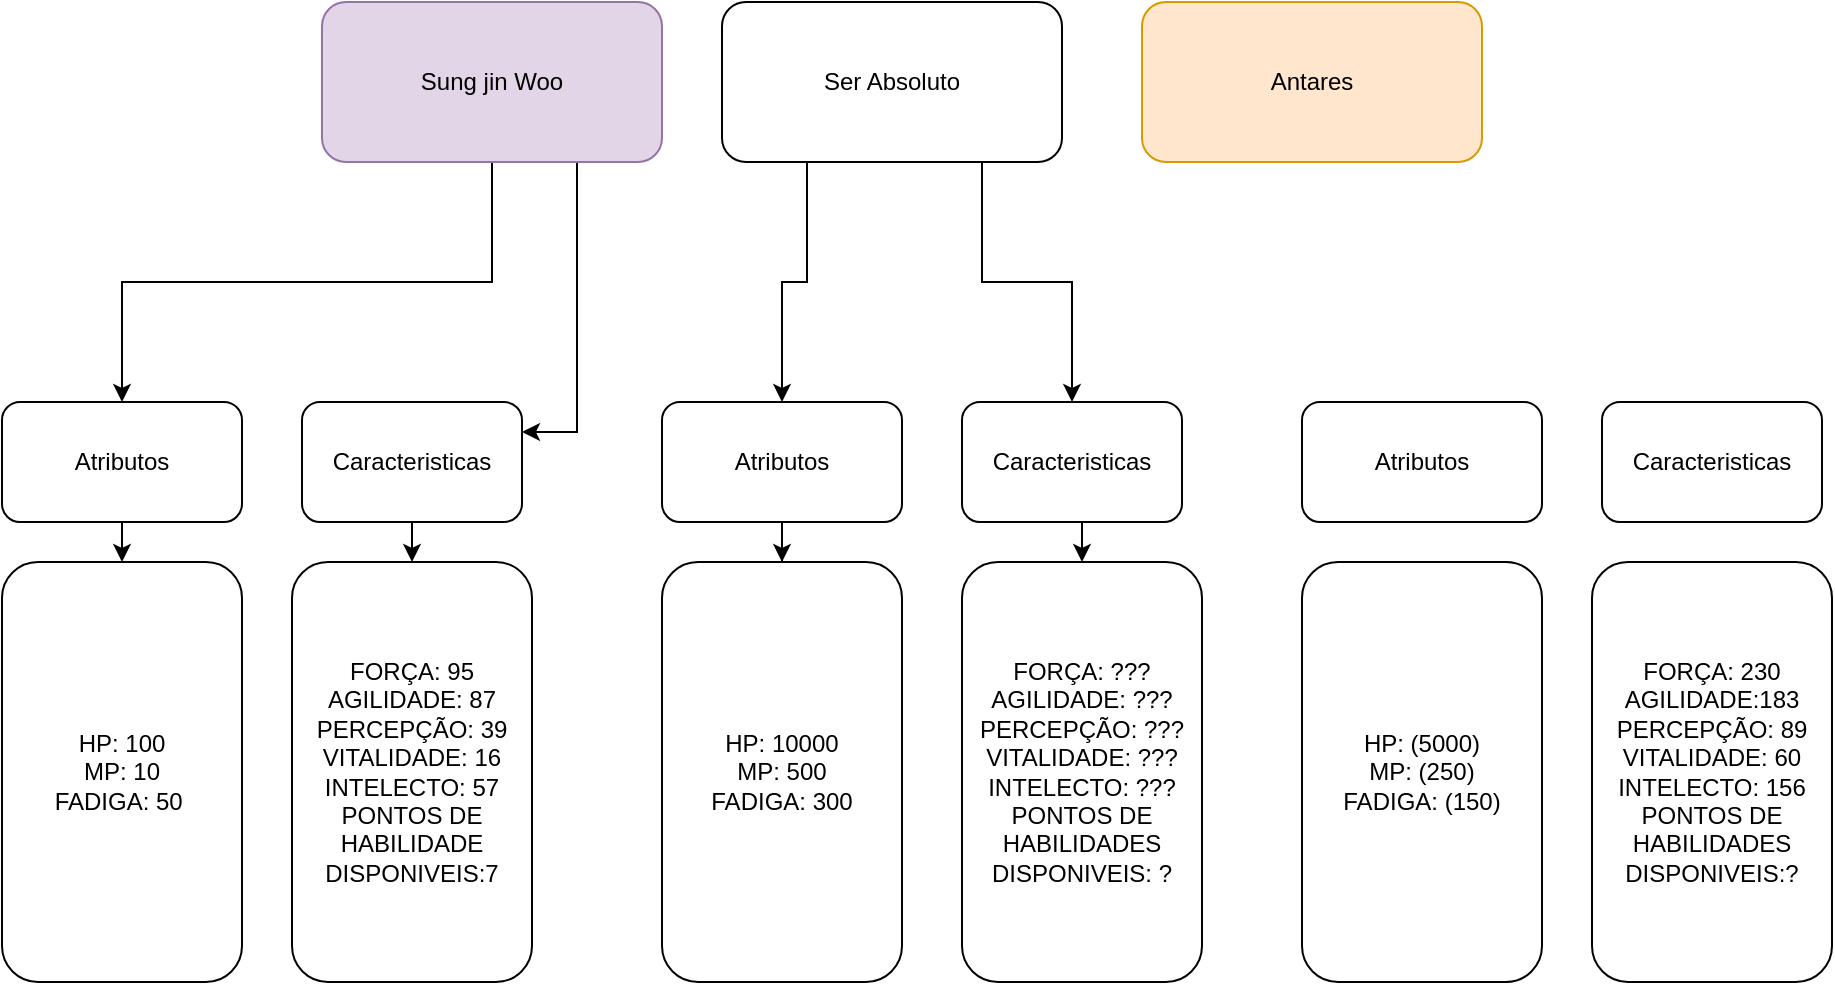 <mxfile version="26.1.2">
  <diagram name="Página-1" id="urwR7elvmIBYC7lSt16k">
    <mxGraphModel dx="978" dy="511" grid="1" gridSize="10" guides="1" tooltips="1" connect="1" arrows="1" fold="1" page="1" pageScale="1" pageWidth="827" pageHeight="1169" math="0" shadow="0">
      <root>
        <mxCell id="0" />
        <mxCell id="1" parent="0" />
        <mxCell id="Bf3SNy6qPXYhZN4DVAe--18" style="edgeStyle=orthogonalEdgeStyle;rounded=0;orthogonalLoop=1;jettySize=auto;html=1;exitX=0.5;exitY=1;exitDx=0;exitDy=0;entryX=0.5;entryY=0;entryDx=0;entryDy=0;" edge="1" parent="1" source="Bf3SNy6qPXYhZN4DVAe--1" target="Bf3SNy6qPXYhZN4DVAe--4">
          <mxGeometry relative="1" as="geometry">
            <Array as="points">
              <mxPoint x="245" y="190" />
              <mxPoint x="60" y="190" />
            </Array>
          </mxGeometry>
        </mxCell>
        <mxCell id="Bf3SNy6qPXYhZN4DVAe--20" style="edgeStyle=orthogonalEdgeStyle;rounded=0;orthogonalLoop=1;jettySize=auto;html=1;exitX=0.75;exitY=1;exitDx=0;exitDy=0;entryX=1;entryY=0.25;entryDx=0;entryDy=0;" edge="1" parent="1" source="Bf3SNy6qPXYhZN4DVAe--1" target="Bf3SNy6qPXYhZN4DVAe--5">
          <mxGeometry relative="1" as="geometry" />
        </mxCell>
        <mxCell id="Bf3SNy6qPXYhZN4DVAe--1" value="Sung jin Woo" style="rounded=1;whiteSpace=wrap;html=1;fillColor=#e1d5e7;strokeColor=#9673a6;" vertex="1" parent="1">
          <mxGeometry x="160" y="50" width="170" height="80" as="geometry" />
        </mxCell>
        <mxCell id="Bf3SNy6qPXYhZN4DVAe--22" style="edgeStyle=orthogonalEdgeStyle;rounded=0;orthogonalLoop=1;jettySize=auto;html=1;exitX=0.25;exitY=1;exitDx=0;exitDy=0;" edge="1" parent="1" source="Bf3SNy6qPXYhZN4DVAe--2" target="Bf3SNy6qPXYhZN4DVAe--7">
          <mxGeometry relative="1" as="geometry" />
        </mxCell>
        <mxCell id="Bf3SNy6qPXYhZN4DVAe--23" style="edgeStyle=orthogonalEdgeStyle;rounded=0;orthogonalLoop=1;jettySize=auto;html=1;exitX=0.5;exitY=1;exitDx=0;exitDy=0;entryX=0.5;entryY=0;entryDx=0;entryDy=0;" edge="1" parent="1" source="Bf3SNy6qPXYhZN4DVAe--2" target="Bf3SNy6qPXYhZN4DVAe--8">
          <mxGeometry relative="1" as="geometry">
            <Array as="points">
              <mxPoint x="490" y="130" />
              <mxPoint x="490" y="190" />
              <mxPoint x="535" y="190" />
            </Array>
          </mxGeometry>
        </mxCell>
        <mxCell id="Bf3SNy6qPXYhZN4DVAe--2" value="Ser Absoluto" style="rounded=1;whiteSpace=wrap;html=1;" vertex="1" parent="1">
          <mxGeometry x="360" y="50" width="170" height="80" as="geometry" />
        </mxCell>
        <mxCell id="Bf3SNy6qPXYhZN4DVAe--3" value="Antares" style="rounded=1;whiteSpace=wrap;html=1;fillColor=#ffe6cc;strokeColor=#d79b00;" vertex="1" parent="1">
          <mxGeometry x="570" y="50" width="170" height="80" as="geometry" />
        </mxCell>
        <mxCell id="Bf3SNy6qPXYhZN4DVAe--19" style="edgeStyle=orthogonalEdgeStyle;rounded=0;orthogonalLoop=1;jettySize=auto;html=1;exitX=0.5;exitY=1;exitDx=0;exitDy=0;entryX=0.5;entryY=0;entryDx=0;entryDy=0;" edge="1" parent="1" source="Bf3SNy6qPXYhZN4DVAe--4" target="Bf3SNy6qPXYhZN4DVAe--11">
          <mxGeometry relative="1" as="geometry" />
        </mxCell>
        <mxCell id="Bf3SNy6qPXYhZN4DVAe--4" value="Atributos" style="rounded=1;whiteSpace=wrap;html=1;" vertex="1" parent="1">
          <mxGeometry y="250" width="120" height="60" as="geometry" />
        </mxCell>
        <mxCell id="Bf3SNy6qPXYhZN4DVAe--21" style="edgeStyle=orthogonalEdgeStyle;rounded=0;orthogonalLoop=1;jettySize=auto;html=1;exitX=0.5;exitY=1;exitDx=0;exitDy=0;entryX=0.5;entryY=0;entryDx=0;entryDy=0;" edge="1" parent="1" source="Bf3SNy6qPXYhZN4DVAe--5" target="Bf3SNy6qPXYhZN4DVAe--15">
          <mxGeometry relative="1" as="geometry" />
        </mxCell>
        <mxCell id="Bf3SNy6qPXYhZN4DVAe--5" value="Caracteristicas" style="rounded=1;whiteSpace=wrap;html=1;" vertex="1" parent="1">
          <mxGeometry x="150" y="250" width="110" height="60" as="geometry" />
        </mxCell>
        <mxCell id="Bf3SNy6qPXYhZN4DVAe--24" style="edgeStyle=orthogonalEdgeStyle;rounded=0;orthogonalLoop=1;jettySize=auto;html=1;exitX=0.5;exitY=1;exitDx=0;exitDy=0;" edge="1" parent="1" source="Bf3SNy6qPXYhZN4DVAe--7" target="Bf3SNy6qPXYhZN4DVAe--12">
          <mxGeometry relative="1" as="geometry" />
        </mxCell>
        <mxCell id="Bf3SNy6qPXYhZN4DVAe--7" value="Atributos" style="rounded=1;whiteSpace=wrap;html=1;" vertex="1" parent="1">
          <mxGeometry x="330" y="250" width="120" height="60" as="geometry" />
        </mxCell>
        <mxCell id="Bf3SNy6qPXYhZN4DVAe--25" style="edgeStyle=orthogonalEdgeStyle;rounded=0;orthogonalLoop=1;jettySize=auto;html=1;exitX=0.5;exitY=1;exitDx=0;exitDy=0;entryX=0.5;entryY=0;entryDx=0;entryDy=0;" edge="1" parent="1" source="Bf3SNy6qPXYhZN4DVAe--8" target="Bf3SNy6qPXYhZN4DVAe--16">
          <mxGeometry relative="1" as="geometry" />
        </mxCell>
        <mxCell id="Bf3SNy6qPXYhZN4DVAe--8" value="Caracteristicas" style="rounded=1;whiteSpace=wrap;html=1;" vertex="1" parent="1">
          <mxGeometry x="480" y="250" width="110" height="60" as="geometry" />
        </mxCell>
        <mxCell id="Bf3SNy6qPXYhZN4DVAe--9" value="Atributos" style="rounded=1;whiteSpace=wrap;html=1;" vertex="1" parent="1">
          <mxGeometry x="650" y="250" width="120" height="60" as="geometry" />
        </mxCell>
        <mxCell id="Bf3SNy6qPXYhZN4DVAe--10" value="Caracteristicas" style="rounded=1;whiteSpace=wrap;html=1;" vertex="1" parent="1">
          <mxGeometry x="800" y="250" width="110" height="60" as="geometry" />
        </mxCell>
        <mxCell id="Bf3SNy6qPXYhZN4DVAe--11" value="HP: 100&lt;div&gt;MP: 10&lt;br&gt;FADIGA: 50&amp;nbsp;&lt;/div&gt;" style="rounded=1;whiteSpace=wrap;html=1;" vertex="1" parent="1">
          <mxGeometry y="330" width="120" height="210" as="geometry" />
        </mxCell>
        <mxCell id="Bf3SNy6qPXYhZN4DVAe--12" value="HP: 10000&lt;div&gt;MP: 500&lt;br&gt;FADIGA: 300&lt;span style=&quot;color: rgba(0, 0, 0, 0); font-family: monospace; font-size: 0px; text-align: start; text-wrap-mode: nowrap; background-color: transparent;&quot;&gt;%3CmxGraphModel%3E%3Croot%3E%3CmxCell%20id%3D%220%22%2F%3E%3CmxCell%20id%3D%221%22%20parent%3D%220%22%2F%3E%3CmxCell%20id%3D%222%22%20value%3D%22Atributos%22%20style%3D%22rounded%3D1%3BwhiteSpace%3Dwrap%3Bhtml%3D1%3B%22%20vertex%3D%221%22%20parent%3D%221%22%3E%3CmxGeometry%20x%3D%22330%22%20y%3D%22250%22%20width%3D%22120%22%20height%3D%2260%22%20as%3D%22geometry%22%2F%3E%3C%2FmxCell%3E%3CmxCell%20id%3D%223%22%20value%3D%22Caracteristicas%22%20style%3D%22rounded%3D1%3BwhiteSpace%3Dwrap%3Bhtml%3D1%3B%22%20vertex%3D%221%22%20parent%3D%221%22%3E%3CmxGeometry%20x%3D%22480%22%20y%3D%22250%22%20width%3D%22110%22%20height%3D%2260%22%20as%3D%22geometry%22%2F%3E%3C%2FmxCell%3E%3C%2Froot%3E%3C%2FmxGraphModel%3E&lt;/span&gt;&lt;/div&gt;" style="rounded=1;whiteSpace=wrap;html=1;" vertex="1" parent="1">
          <mxGeometry x="330" y="330" width="120" height="210" as="geometry" />
        </mxCell>
        <mxCell id="Bf3SNy6qPXYhZN4DVAe--13" value="HP: (5000)&lt;div&gt;MP: (250)&lt;br&gt;FADIGA: (150)&lt;span style=&quot;color: rgba(0, 0, 0, 0); font-family: monospace; font-size: 0px; text-align: start; text-wrap-mode: nowrap; background-color: transparent;&quot;&gt;%3CmxGraphModel%3E%3Croot%3E%3CmxCell%20id%3D%220%22%2F%3E%3CmxCell%20id%3D%221%22%20parent%3D%220%22%2F%3E%3CmxCell%20id%3D%222%22%20value%3D%22Atributos%22%20style%3D%22rounded%3D1%3BwhiteSpace%3Dwrap%3Bhtml%3D1%3B%22%20vertex%3D%221%22%20parent%3D%221%22%3E%3CmxGeometry%20x%3D%22330%22%20y%3D%22250%22%20width%3D%22120%22%20height%3D%2260%22%20as%3D%22geometry%22%2F%3E%3C%2FmxCell%3E%3CmxCell%20id%3D%223%22%20value%3D%22Caracteristicas%22%20style%3D%22rounded%3D1%3BwhiteSpace%3Dwrap%3Bhtml%3D1%3B%22%20vertex%3D%221%22%20parent%3D%221%22%3E%3CmxGeometry%20x%3D%22480%22%20y%3D%22250%22%20width%3D%22110%22%20height%3D%2260%22%20as%3D%22geometry%22%2F%3E%3C%2FmxCell%3E%3C%2Froot%3E%3C%2FmxGraphModel%3E&lt;/span&gt;&lt;/div&gt;" style="rounded=1;whiteSpace=wrap;html=1;" vertex="1" parent="1">
          <mxGeometry x="650" y="330" width="120" height="210" as="geometry" />
        </mxCell>
        <mxCell id="Bf3SNy6qPXYhZN4DVAe--14" value="FORÇA: 230&lt;br&gt;AGILIDADE:183&lt;br&gt;PERCEPÇÃO: 89&lt;br&gt;VITALIDADE: 60 INTELECTO: 156&lt;br&gt;PONTOS DE HABILIDADES DISPONIVEIS:?" style="rounded=1;whiteSpace=wrap;html=1;" vertex="1" parent="1">
          <mxGeometry x="795" y="330" width="120" height="210" as="geometry" />
        </mxCell>
        <mxCell id="Bf3SNy6qPXYhZN4DVAe--15" value="FORÇA: 95&lt;br&gt;AGILIDADE: 87&lt;br&gt;PERCEPÇÃO: 39&lt;br&gt;VITALIDADE: 16 INTELECTO: 57&lt;br&gt;PONTOS DE HABILIDADE DISPONIVEIS:7" style="rounded=1;whiteSpace=wrap;html=1;" vertex="1" parent="1">
          <mxGeometry x="145" y="330" width="120" height="210" as="geometry" />
        </mxCell>
        <mxCell id="Bf3SNy6qPXYhZN4DVAe--16" value="FORÇA: ???&lt;br&gt;AGILIDADE: ???&lt;br&gt;PERCEPÇÃO: ???&lt;br&gt;VITALIDADE: ??? INTELECTO: ???&lt;br&gt;PONTOS DE HABILIDADES DISPONIVEIS: ?" style="rounded=1;whiteSpace=wrap;html=1;" vertex="1" parent="1">
          <mxGeometry x="480" y="330" width="120" height="210" as="geometry" />
        </mxCell>
      </root>
    </mxGraphModel>
  </diagram>
</mxfile>
